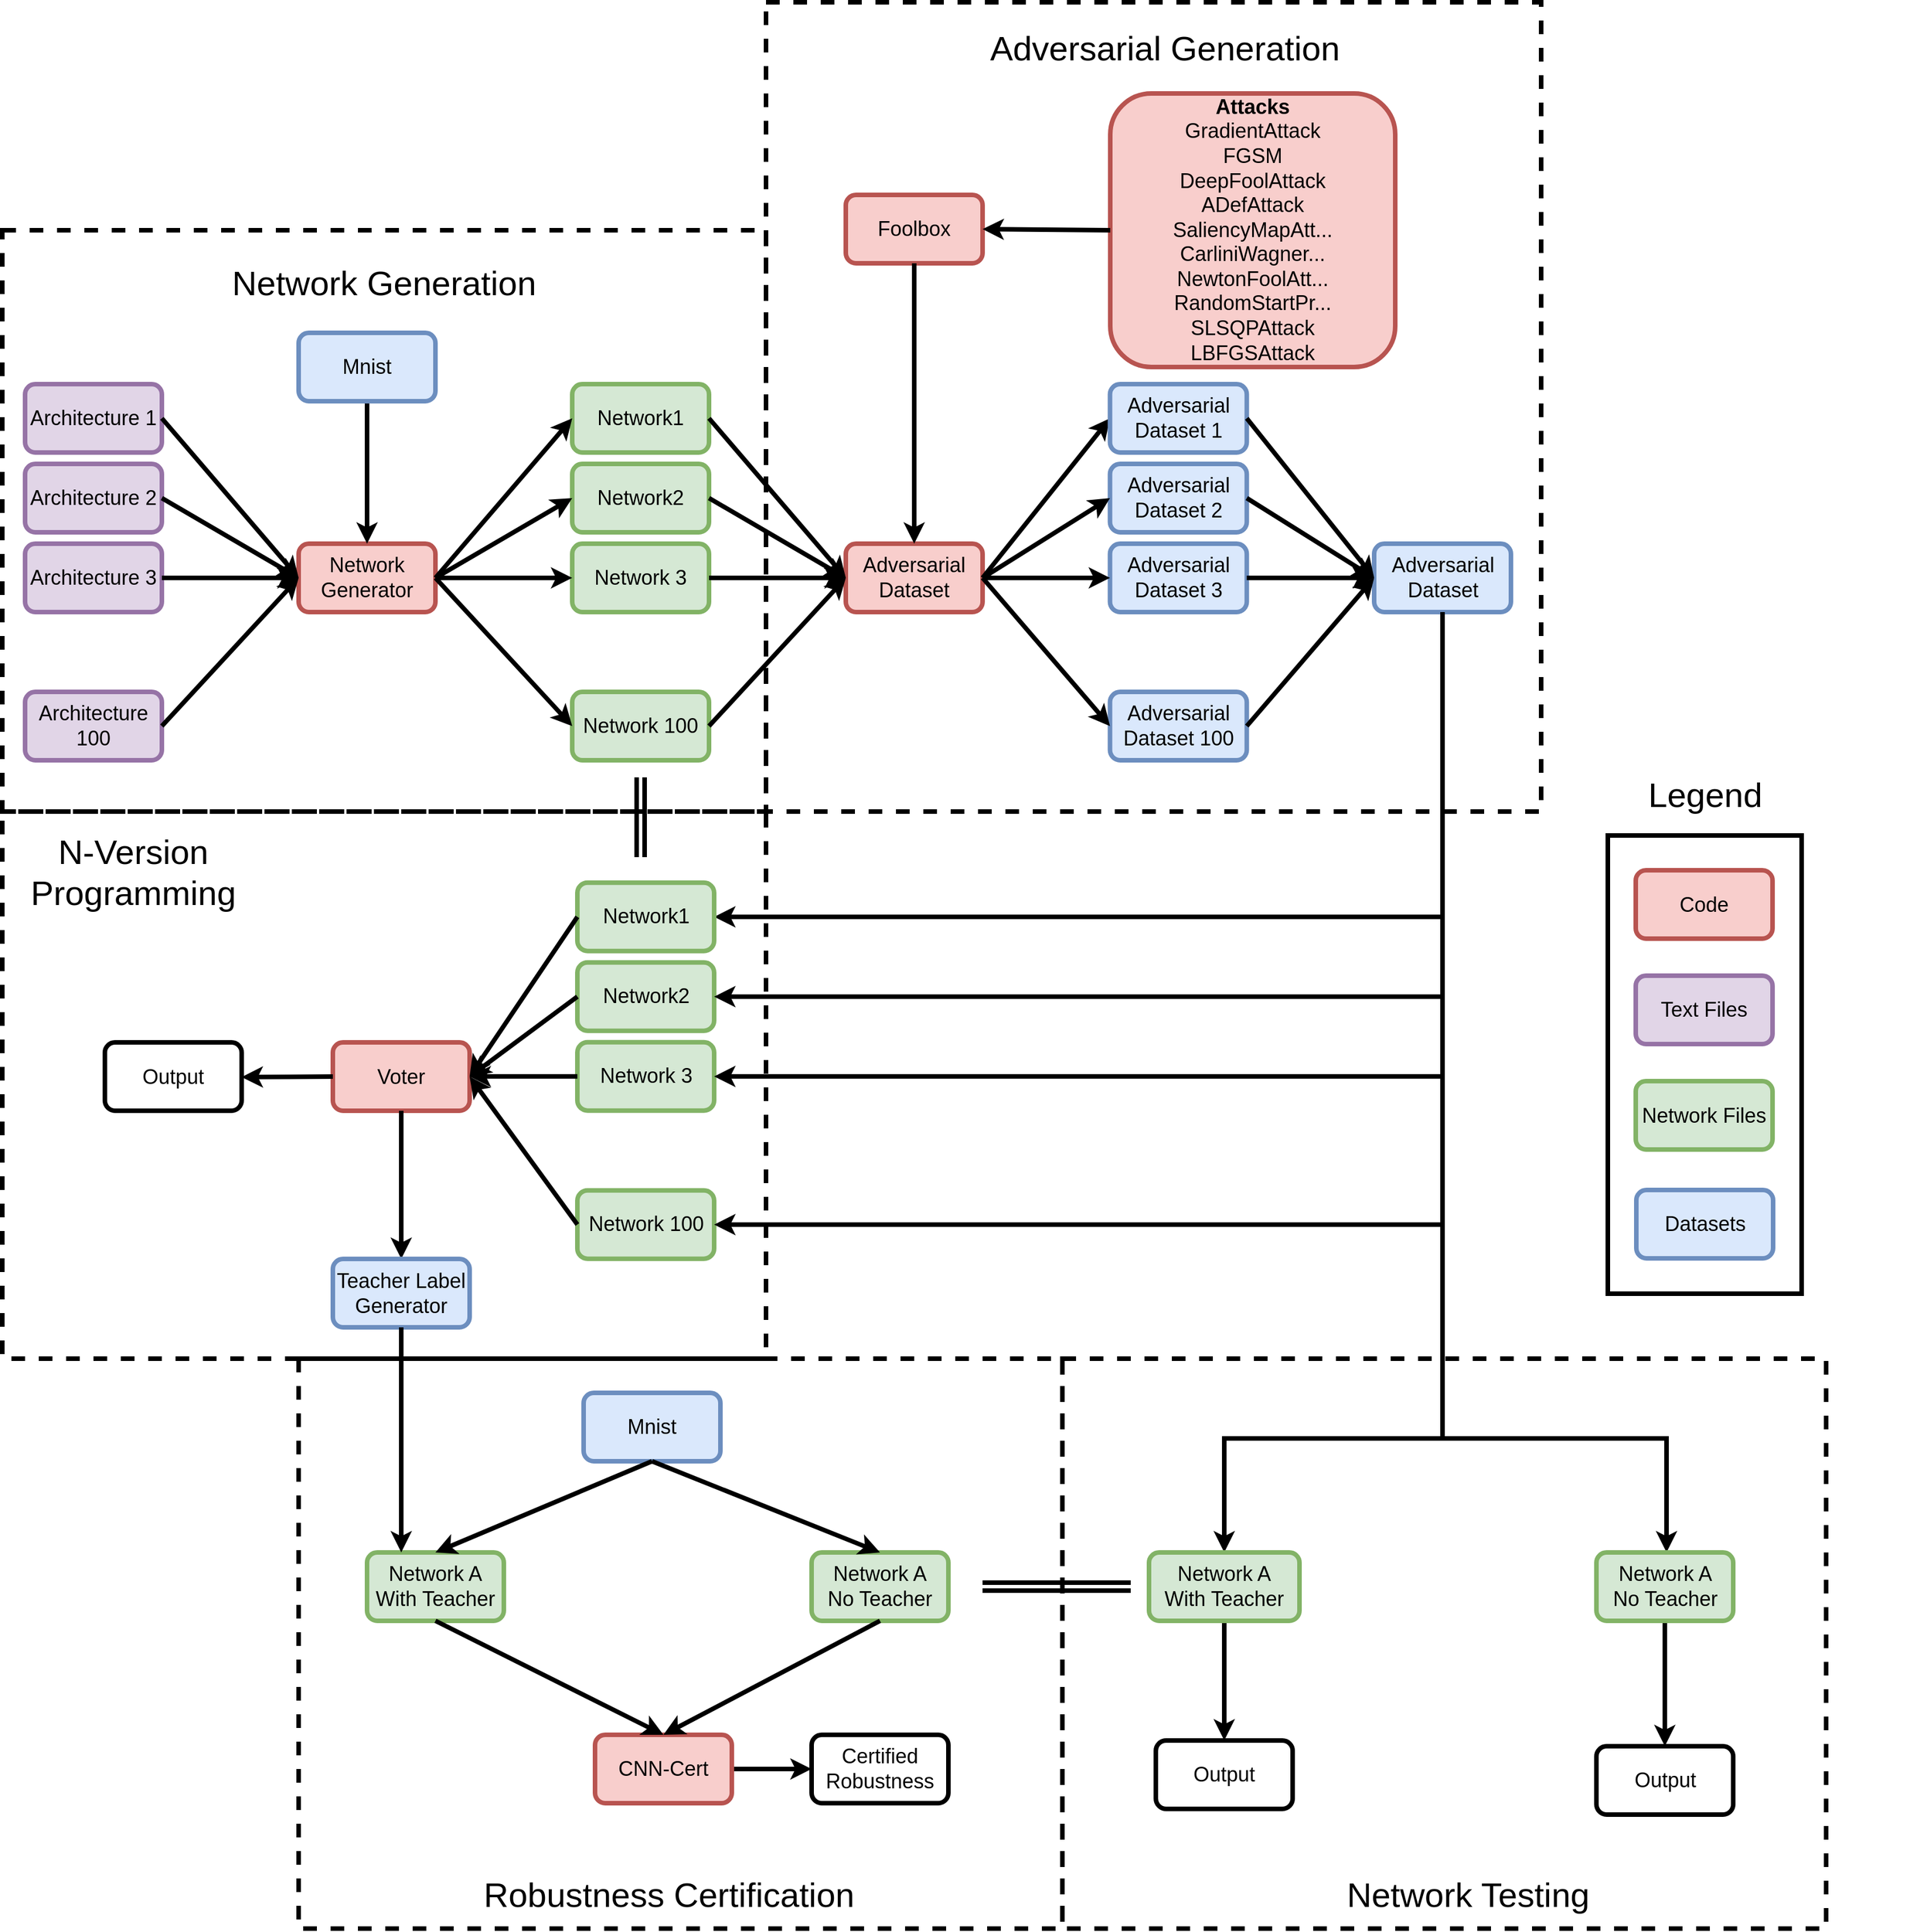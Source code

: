 <mxfile version="10.6.7" type="device"><diagram id="KVEUMnc-ISubG8YKnQaU" name="Page-1"><mxGraphModel dx="1042" dy="2242" grid="1" gridSize="10" guides="1" tooltips="1" connect="1" arrows="1" fold="1" page="1" pageScale="1" pageWidth="850" pageHeight="1100" math="0" shadow="0"><root><mxCell id="0"/><mxCell id="1" parent="0"/><mxCell id="mXvyrIM1XtTiA__4sJvJ-94" value="" style="rounded=0;whiteSpace=wrap;html=1;dashed=1;fillColor=none;strokeWidth=4;fontSize=18;" vertex="1" parent="1"><mxGeometry x="1850" y="1100" width="670" height="500" as="geometry"/></mxCell><mxCell id="mXvyrIM1XtTiA__4sJvJ-93" value="" style="rounded=0;whiteSpace=wrap;html=1;dashed=1;fillColor=none;strokeWidth=4;fontSize=18;" vertex="1" parent="1"><mxGeometry x="1180" y="1100" width="670" height="500" as="geometry"/></mxCell><mxCell id="mXvyrIM1XtTiA__4sJvJ-92" value="" style="rounded=0;whiteSpace=wrap;html=1;dashed=1;fillColor=none;strokeWidth=4;fontSize=18;" vertex="1" parent="1"><mxGeometry x="920" y="620" width="670" height="480" as="geometry"/></mxCell><mxCell id="mXvyrIM1XtTiA__4sJvJ-91" value="" style="rounded=0;whiteSpace=wrap;html=1;dashed=1;fillColor=none;strokeWidth=4;fontSize=18;" vertex="1" parent="1"><mxGeometry x="1590" y="-90" width="680" height="710" as="geometry"/></mxCell><mxCell id="mXvyrIM1XtTiA__4sJvJ-99" value="" style="rounded=0;whiteSpace=wrap;html=1;fillColor=none;strokeColor=#000000;strokeWidth=4;fontSize=18;" vertex="1" parent="1"><mxGeometry x="2328.5" y="641" width="170" height="402" as="geometry"/></mxCell><mxCell id="mXvyrIM1XtTiA__4sJvJ-90" value="" style="rounded=0;whiteSpace=wrap;html=1;dashed=1;fillColor=none;strokeWidth=4;fontSize=18;" vertex="1" parent="1"><mxGeometry x="920" y="110" width="670" height="510" as="geometry"/></mxCell><mxCell id="mXvyrIM1XtTiA__4sJvJ-11" value="Network Generator" style="rounded=1;whiteSpace=wrap;html=1;fillColor=#f8cecc;strokeColor=#b85450;strokeWidth=4;fontSize=18;" vertex="1" parent="1"><mxGeometry x="1180" y="385" width="120" height="60" as="geometry"/></mxCell><mxCell id="mXvyrIM1XtTiA__4sJvJ-12" value="Network 100" style="rounded=1;whiteSpace=wrap;html=1;fillColor=#d5e8d4;strokeColor=#82b366;strokeWidth=4;fontSize=18;" vertex="1" parent="1"><mxGeometry x="1420" y="515" width="120" height="60" as="geometry"/></mxCell><mxCell id="mXvyrIM1XtTiA__4sJvJ-13" value="Network1" style="rounded=1;whiteSpace=wrap;html=1;fillColor=#d5e8d4;strokeColor=#82b366;strokeWidth=4;fontSize=18;" vertex="1" parent="1"><mxGeometry x="1420" y="245" width="120" height="60" as="geometry"/></mxCell><mxCell id="mXvyrIM1XtTiA__4sJvJ-14" value="Network2" style="rounded=1;whiteSpace=wrap;html=1;fillColor=#d5e8d4;strokeColor=#82b366;strokeWidth=4;fontSize=18;" vertex="1" parent="1"><mxGeometry x="1420" y="315" width="120" height="60" as="geometry"/></mxCell><mxCell id="mXvyrIM1XtTiA__4sJvJ-15" value="" style="endArrow=classic;html=1;exitX=1;exitY=0.5;exitDx=0;exitDy=0;entryX=0;entryY=0.5;entryDx=0;entryDy=0;strokeWidth=4;fontSize=18;" edge="1" parent="1" source="mXvyrIM1XtTiA__4sJvJ-11" target="mXvyrIM1XtTiA__4sJvJ-13"><mxGeometry width="50" height="50" relative="1" as="geometry"><mxPoint x="1320" y="405" as="sourcePoint"/><mxPoint x="1370" y="355" as="targetPoint"/></mxGeometry></mxCell><mxCell id="mXvyrIM1XtTiA__4sJvJ-16" value="Network 3" style="rounded=1;whiteSpace=wrap;html=1;fillColor=#d5e8d4;strokeColor=#82b366;strokeWidth=4;fontSize=18;" vertex="1" parent="1"><mxGeometry x="1420" y="385" width="120" height="60" as="geometry"/></mxCell><mxCell id="mXvyrIM1XtTiA__4sJvJ-17" value="Architecture 100" style="rounded=1;whiteSpace=wrap;html=1;fillColor=#e1d5e7;strokeColor=#9673a6;strokeWidth=4;fontSize=18;" vertex="1" parent="1"><mxGeometry x="940" y="515" width="120" height="60" as="geometry"/></mxCell><mxCell id="mXvyrIM1XtTiA__4sJvJ-18" value="Architecture 1" style="rounded=1;whiteSpace=wrap;html=1;fillColor=#e1d5e7;strokeColor=#9673a6;strokeWidth=4;fontSize=18;" vertex="1" parent="1"><mxGeometry x="940" y="245" width="120" height="60" as="geometry"/></mxCell><mxCell id="mXvyrIM1XtTiA__4sJvJ-19" value="Architecture 2" style="rounded=1;whiteSpace=wrap;html=1;fillColor=#e1d5e7;strokeColor=#9673a6;strokeWidth=4;fontSize=18;" vertex="1" parent="1"><mxGeometry x="940" y="315" width="120" height="60" as="geometry"/></mxCell><mxCell id="mXvyrIM1XtTiA__4sJvJ-20" value="Architecture 3" style="rounded=1;whiteSpace=wrap;html=1;fillColor=#e1d5e7;strokeColor=#9673a6;strokeWidth=4;fontSize=18;" vertex="1" parent="1"><mxGeometry x="940" y="385" width="120" height="60" as="geometry"/></mxCell><mxCell id="mXvyrIM1XtTiA__4sJvJ-21" value="" style="endArrow=classic;html=1;exitX=1;exitY=0.5;exitDx=0;exitDy=0;entryX=0;entryY=0.5;entryDx=0;entryDy=0;strokeWidth=4;fontSize=18;" edge="1" parent="1" source="mXvyrIM1XtTiA__4sJvJ-11" target="mXvyrIM1XtTiA__4sJvJ-14"><mxGeometry width="50" height="50" relative="1" as="geometry"><mxPoint x="1310" y="425" as="sourcePoint"/><mxPoint x="1430" y="285" as="targetPoint"/></mxGeometry></mxCell><mxCell id="mXvyrIM1XtTiA__4sJvJ-22" value="" style="endArrow=classic;html=1;exitX=1;exitY=0.5;exitDx=0;exitDy=0;entryX=0;entryY=0.5;entryDx=0;entryDy=0;strokeWidth=4;fontSize=18;" edge="1" parent="1" source="mXvyrIM1XtTiA__4sJvJ-11" target="mXvyrIM1XtTiA__4sJvJ-16"><mxGeometry width="50" height="50" relative="1" as="geometry"><mxPoint x="1310" y="425" as="sourcePoint"/><mxPoint x="1430" y="355" as="targetPoint"/></mxGeometry></mxCell><mxCell id="mXvyrIM1XtTiA__4sJvJ-23" value="" style="endArrow=classic;html=1;exitX=1;exitY=0.5;exitDx=0;exitDy=0;entryX=0;entryY=0.5;entryDx=0;entryDy=0;strokeWidth=4;fontSize=18;" edge="1" parent="1" source="mXvyrIM1XtTiA__4sJvJ-11" target="mXvyrIM1XtTiA__4sJvJ-12"><mxGeometry width="50" height="50" relative="1" as="geometry"><mxPoint x="1310" y="425" as="sourcePoint"/><mxPoint x="1430" y="425" as="targetPoint"/></mxGeometry></mxCell><mxCell id="mXvyrIM1XtTiA__4sJvJ-24" value="" style="endArrow=classic;html=1;exitX=1;exitY=0.5;exitDx=0;exitDy=0;entryX=0;entryY=0.5;entryDx=0;entryDy=0;strokeWidth=4;fontSize=18;" edge="1" parent="1" source="mXvyrIM1XtTiA__4sJvJ-17" target="mXvyrIM1XtTiA__4sJvJ-11"><mxGeometry width="50" height="50" relative="1" as="geometry"><mxPoint x="1310" y="425" as="sourcePoint"/><mxPoint x="1430" y="555" as="targetPoint"/></mxGeometry></mxCell><mxCell id="mXvyrIM1XtTiA__4sJvJ-25" value="" style="endArrow=classic;html=1;exitX=1;exitY=0.5;exitDx=0;exitDy=0;entryX=0;entryY=0.5;entryDx=0;entryDy=0;strokeWidth=4;fontSize=18;" edge="1" parent="1" source="mXvyrIM1XtTiA__4sJvJ-20" target="mXvyrIM1XtTiA__4sJvJ-11"><mxGeometry width="50" height="50" relative="1" as="geometry"><mxPoint x="1070" y="555" as="sourcePoint"/><mxPoint x="1190" y="425" as="targetPoint"/></mxGeometry></mxCell><mxCell id="mXvyrIM1XtTiA__4sJvJ-26" value="" style="endArrow=classic;html=1;exitX=1;exitY=0.5;exitDx=0;exitDy=0;entryX=0;entryY=0.5;entryDx=0;entryDy=0;strokeWidth=4;fontSize=18;" edge="1" parent="1" source="mXvyrIM1XtTiA__4sJvJ-19" target="mXvyrIM1XtTiA__4sJvJ-11"><mxGeometry width="50" height="50" relative="1" as="geometry"><mxPoint x="1070" y="425" as="sourcePoint"/><mxPoint x="1190" y="425" as="targetPoint"/></mxGeometry></mxCell><mxCell id="mXvyrIM1XtTiA__4sJvJ-27" value="" style="endArrow=classic;html=1;exitX=1;exitY=0.5;exitDx=0;exitDy=0;entryX=0;entryY=0.5;entryDx=0;entryDy=0;strokeWidth=4;fontSize=18;" edge="1" parent="1" source="mXvyrIM1XtTiA__4sJvJ-18" target="mXvyrIM1XtTiA__4sJvJ-11"><mxGeometry width="50" height="50" relative="1" as="geometry"><mxPoint x="1070" y="355" as="sourcePoint"/><mxPoint x="1180" y="320" as="targetPoint"/></mxGeometry></mxCell><mxCell id="mXvyrIM1XtTiA__4sJvJ-28" value="Adversarial Dataset" style="rounded=1;whiteSpace=wrap;html=1;fillColor=#f8cecc;strokeColor=#b85450;strokeWidth=4;fontSize=18;" vertex="1" parent="1"><mxGeometry x="1660" y="385" width="120" height="60" as="geometry"/></mxCell><mxCell id="mXvyrIM1XtTiA__4sJvJ-29" value="" style="endArrow=classic;html=1;exitX=1;exitY=0.5;exitDx=0;exitDy=0;entryX=0;entryY=0.5;entryDx=0;entryDy=0;strokeWidth=4;fontSize=18;" edge="1" parent="1" source="mXvyrIM1XtTiA__4sJvJ-13" target="mXvyrIM1XtTiA__4sJvJ-28"><mxGeometry width="50" height="50" relative="1" as="geometry"><mxPoint x="1310.176" y="424.941" as="sourcePoint"/><mxPoint x="1430.176" y="284.941" as="targetPoint"/></mxGeometry></mxCell><mxCell id="mXvyrIM1XtTiA__4sJvJ-30" value="" style="endArrow=classic;html=1;exitX=1;exitY=0.5;exitDx=0;exitDy=0;entryX=0;entryY=0.5;entryDx=0;entryDy=0;strokeWidth=4;fontSize=18;" edge="1" parent="1" source="mXvyrIM1XtTiA__4sJvJ-14" target="mXvyrIM1XtTiA__4sJvJ-28"><mxGeometry width="50" height="50" relative="1" as="geometry"><mxPoint x="1550.176" y="284.941" as="sourcePoint"/><mxPoint x="1750.176" y="424.941" as="targetPoint"/></mxGeometry></mxCell><mxCell id="mXvyrIM1XtTiA__4sJvJ-31" value="" style="endArrow=classic;html=1;exitX=1;exitY=0.5;exitDx=0;exitDy=0;entryX=0;entryY=0.5;entryDx=0;entryDy=0;strokeWidth=4;fontSize=18;" edge="1" parent="1" source="mXvyrIM1XtTiA__4sJvJ-16" target="mXvyrIM1XtTiA__4sJvJ-28"><mxGeometry width="50" height="50" relative="1" as="geometry"><mxPoint x="1550.176" y="355.529" as="sourcePoint"/><mxPoint x="1690" y="480" as="targetPoint"/></mxGeometry></mxCell><mxCell id="mXvyrIM1XtTiA__4sJvJ-32" value="" style="endArrow=classic;html=1;exitX=1;exitY=0.5;exitDx=0;exitDy=0;entryX=0;entryY=0.5;entryDx=0;entryDy=0;strokeWidth=4;fontSize=18;" edge="1" parent="1" source="mXvyrIM1XtTiA__4sJvJ-12" target="mXvyrIM1XtTiA__4sJvJ-28"><mxGeometry width="50" height="50" relative="1" as="geometry"><mxPoint x="1550.176" y="424.941" as="sourcePoint"/><mxPoint x="1750.176" y="424.941" as="targetPoint"/></mxGeometry></mxCell><mxCell id="mXvyrIM1XtTiA__4sJvJ-33" value="Foolbox" style="rounded=1;whiteSpace=wrap;html=1;fillColor=#f8cecc;strokeColor=#b85450;strokeWidth=4;fontSize=18;" vertex="1" parent="1"><mxGeometry x="1660" y="79" width="120" height="60" as="geometry"/></mxCell><mxCell id="mXvyrIM1XtTiA__4sJvJ-34" value="&lt;div style=&quot;font-size: 18px;&quot;&gt;&lt;b style=&quot;font-size: 18px;&quot;&gt;Attacks&lt;/b&gt;&lt;br style=&quot;font-size: 18px;&quot;&gt;&lt;/div&gt;&lt;div style=&quot;font-size: 18px;&quot;&gt;GradientAttack&lt;/div&gt;FGSM&lt;br style=&quot;font-size: 18px;&quot;&gt;DeepFoolAttack&lt;br style=&quot;font-size: 18px;&quot;&gt;ADefAttack&lt;br style=&quot;font-size: 18px;&quot;&gt;SaliencyMapAtt...&lt;br style=&quot;font-size: 18px;&quot;&gt;CarliniWagner...&lt;br style=&quot;font-size: 18px;&quot;&gt;NewtonFoolAtt...&lt;br style=&quot;font-size: 18px;&quot;&gt;RandomStartPr...&lt;br style=&quot;font-size: 18px;&quot;&gt;SLSQPAttack&lt;br style=&quot;font-size: 18px;&quot;&gt;LBFGSAttack" style="rounded=1;whiteSpace=wrap;html=1;fillColor=#f8cecc;strokeColor=#b85450;strokeWidth=4;fontSize=18;" vertex="1" parent="1"><mxGeometry x="1892" y="-10" width="250" height="240" as="geometry"/></mxCell><mxCell id="mXvyrIM1XtTiA__4sJvJ-35" value="" style="endArrow=classic;html=1;entryX=1;entryY=0.5;entryDx=0;entryDy=0;exitX=0;exitY=0.5;exitDx=0;exitDy=0;strokeWidth=4;fontSize=18;" edge="1" parent="1" source="mXvyrIM1XtTiA__4sJvJ-34" target="mXvyrIM1XtTiA__4sJvJ-33"><mxGeometry width="50" height="50" relative="1" as="geometry"><mxPoint x="1870" y="150" as="sourcePoint"/><mxPoint x="1670.235" y="424.941" as="targetPoint"/></mxGeometry></mxCell><mxCell id="mXvyrIM1XtTiA__4sJvJ-36" value="" style="endArrow=classic;html=1;entryX=0.5;entryY=0;entryDx=0;entryDy=0;exitX=0.5;exitY=1;exitDx=0;exitDy=0;strokeWidth=4;fontSize=18;" edge="1" parent="1" source="mXvyrIM1XtTiA__4sJvJ-33" target="mXvyrIM1XtTiA__4sJvJ-28"><mxGeometry width="50" height="50" relative="1" as="geometry"><mxPoint x="1890.235" y="149.647" as="sourcePoint"/><mxPoint x="1790.235" y="149.647" as="targetPoint"/></mxGeometry></mxCell><mxCell id="mXvyrIM1XtTiA__4sJvJ-37" value="" style="endArrow=classic;html=1;exitX=1;exitY=0.5;exitDx=0;exitDy=0;entryX=0;entryY=0.5;entryDx=0;entryDy=0;strokeWidth=4;fontSize=18;" edge="1" parent="1" source="mXvyrIM1XtTiA__4sJvJ-28" target="mXvyrIM1XtTiA__4sJvJ-39"><mxGeometry width="50" height="50" relative="1" as="geometry"><mxPoint x="1550.235" y="284.941" as="sourcePoint"/><mxPoint x="1870" y="280" as="targetPoint"/></mxGeometry></mxCell><mxCell id="mXvyrIM1XtTiA__4sJvJ-38" value="Adversarial Dataset 100" style="rounded=1;whiteSpace=wrap;html=1;fillColor=#dae8fc;strokeColor=#6c8ebf;strokeWidth=4;fontSize=18;" vertex="1" parent="1"><mxGeometry x="1891.765" y="515" width="120" height="60" as="geometry"/></mxCell><mxCell id="mXvyrIM1XtTiA__4sJvJ-39" value="Adversarial Dataset 1" style="rounded=1;whiteSpace=wrap;html=1;fillColor=#dae8fc;strokeColor=#6c8ebf;strokeWidth=4;fontSize=18;" vertex="1" parent="1"><mxGeometry x="1891.765" y="245" width="120" height="60" as="geometry"/></mxCell><mxCell id="mXvyrIM1XtTiA__4sJvJ-40" value="Adversarial Dataset 2" style="rounded=1;whiteSpace=wrap;html=1;fillColor=#dae8fc;strokeColor=#6c8ebf;strokeWidth=4;fontSize=18;" vertex="1" parent="1"><mxGeometry x="1891.765" y="315" width="120" height="60" as="geometry"/></mxCell><mxCell id="mXvyrIM1XtTiA__4sJvJ-41" value="Adversarial Dataset 3" style="rounded=1;whiteSpace=wrap;html=1;fillColor=#dae8fc;strokeColor=#6c8ebf;strokeWidth=4;fontSize=18;" vertex="1" parent="1"><mxGeometry x="1891.765" y="385" width="120" height="60" as="geometry"/></mxCell><mxCell id="mXvyrIM1XtTiA__4sJvJ-42" value="" style="endArrow=classic;html=1;exitX=1;exitY=0.5;exitDx=0;exitDy=0;entryX=0;entryY=0.5;entryDx=0;entryDy=0;strokeWidth=4;fontSize=18;" edge="1" parent="1" source="mXvyrIM1XtTiA__4sJvJ-28" target="mXvyrIM1XtTiA__4sJvJ-40"><mxGeometry width="50" height="50" relative="1" as="geometry"><mxPoint x="1790.235" y="424.941" as="sourcePoint"/><mxPoint x="1902" y="284.941" as="targetPoint"/></mxGeometry></mxCell><mxCell id="mXvyrIM1XtTiA__4sJvJ-43" value="" style="endArrow=classic;html=1;exitX=1;exitY=0.5;exitDx=0;exitDy=0;entryX=0;entryY=0.5;entryDx=0;entryDy=0;strokeWidth=4;fontSize=18;" edge="1" parent="1" source="mXvyrIM1XtTiA__4sJvJ-28" target="mXvyrIM1XtTiA__4sJvJ-41"><mxGeometry width="50" height="50" relative="1" as="geometry"><mxPoint x="1790.235" y="424.941" as="sourcePoint"/><mxPoint x="1902" y="355.529" as="targetPoint"/></mxGeometry></mxCell><mxCell id="mXvyrIM1XtTiA__4sJvJ-44" value="" style="endArrow=classic;html=1;exitX=1;exitY=0.5;exitDx=0;exitDy=0;entryX=0;entryY=0.5;entryDx=0;entryDy=0;strokeWidth=4;fontSize=18;" edge="1" parent="1" source="mXvyrIM1XtTiA__4sJvJ-28" target="mXvyrIM1XtTiA__4sJvJ-38"><mxGeometry width="50" height="50" relative="1" as="geometry"><mxPoint x="1800.235" y="434.941" as="sourcePoint"/><mxPoint x="1912" y="365.529" as="targetPoint"/></mxGeometry></mxCell><mxCell id="mXvyrIM1XtTiA__4sJvJ-45" style="edgeStyle=orthogonalEdgeStyle;rounded=0;orthogonalLoop=1;jettySize=auto;html=1;exitX=0.5;exitY=1;exitDx=0;exitDy=0;entryX=1;entryY=0.5;entryDx=0;entryDy=0;strokeWidth=4;fontSize=18;" edge="1" parent="1" source="mXvyrIM1XtTiA__4sJvJ-48" target="mXvyrIM1XtTiA__4sJvJ-55"><mxGeometry relative="1" as="geometry"/></mxCell><mxCell id="mXvyrIM1XtTiA__4sJvJ-47" style="edgeStyle=orthogonalEdgeStyle;rounded=0;orthogonalLoop=1;jettySize=auto;html=1;exitX=0.5;exitY=1;exitDx=0;exitDy=0;strokeWidth=4;fontSize=18;" edge="1" parent="1" source="mXvyrIM1XtTiA__4sJvJ-48" target="mXvyrIM1XtTiA__4sJvJ-88"><mxGeometry relative="1" as="geometry"><Array as="points"><mxPoint x="2184" y="1170"/><mxPoint x="2380" y="1170"/></Array></mxGeometry></mxCell><mxCell id="mXvyrIM1XtTiA__4sJvJ-106" style="edgeStyle=orthogonalEdgeStyle;rounded=0;orthogonalLoop=1;jettySize=auto;html=1;exitX=0.5;exitY=1;exitDx=0;exitDy=0;entryX=0.5;entryY=0;entryDx=0;entryDy=0;strokeWidth=4;fontSize=18;" edge="1" parent="1" source="mXvyrIM1XtTiA__4sJvJ-48" target="mXvyrIM1XtTiA__4sJvJ-86"><mxGeometry relative="1" as="geometry"><Array as="points"><mxPoint x="2184" y="1170"/><mxPoint x="1992" y="1170"/></Array></mxGeometry></mxCell><mxCell id="mXvyrIM1XtTiA__4sJvJ-48" value="Adversarial Dataset" style="rounded=1;whiteSpace=wrap;html=1;fillColor=#dae8fc;strokeColor=#6c8ebf;strokeWidth=4;fontSize=18;" vertex="1" parent="1"><mxGeometry x="2123.5" y="385" width="120" height="60" as="geometry"/></mxCell><mxCell id="mXvyrIM1XtTiA__4sJvJ-49" value="" style="endArrow=classic;html=1;exitX=1;exitY=0.5;exitDx=0;exitDy=0;entryX=0;entryY=0.5;entryDx=0;entryDy=0;strokeWidth=4;fontSize=18;" edge="1" parent="1" source="mXvyrIM1XtTiA__4sJvJ-39" target="mXvyrIM1XtTiA__4sJvJ-48"><mxGeometry width="50" height="50" relative="1" as="geometry"><mxPoint x="1789.706" y="424.941" as="sourcePoint"/><mxPoint x="1901.471" y="284.941" as="targetPoint"/></mxGeometry></mxCell><mxCell id="mXvyrIM1XtTiA__4sJvJ-50" value="" style="endArrow=classic;html=1;exitX=1;exitY=0.5;exitDx=0;exitDy=0;entryX=0;entryY=0.5;entryDx=0;entryDy=0;strokeWidth=4;fontSize=18;" edge="1" parent="1" source="mXvyrIM1XtTiA__4sJvJ-40" target="mXvyrIM1XtTiA__4sJvJ-48"><mxGeometry width="50" height="50" relative="1" as="geometry"><mxPoint x="2021.471" y="284.941" as="sourcePoint"/><mxPoint x="2080" y="440" as="targetPoint"/></mxGeometry></mxCell><mxCell id="mXvyrIM1XtTiA__4sJvJ-51" value="" style="endArrow=classic;html=1;exitX=1;exitY=0.5;exitDx=0;exitDy=0;entryX=0;entryY=0.5;entryDx=0;entryDy=0;strokeWidth=4;fontSize=18;" edge="1" parent="1" source="mXvyrIM1XtTiA__4sJvJ-41" target="mXvyrIM1XtTiA__4sJvJ-48"><mxGeometry width="50" height="50" relative="1" as="geometry"><mxPoint x="2021.471" y="355.529" as="sourcePoint"/><mxPoint x="2120" y="460" as="targetPoint"/></mxGeometry></mxCell><mxCell id="mXvyrIM1XtTiA__4sJvJ-52" value="" style="endArrow=classic;html=1;exitX=1;exitY=0.5;exitDx=0;exitDy=0;entryX=0;entryY=0.5;entryDx=0;entryDy=0;strokeWidth=4;fontSize=18;" edge="1" parent="1" source="mXvyrIM1XtTiA__4sJvJ-38" target="mXvyrIM1XtTiA__4sJvJ-48"><mxGeometry width="50" height="50" relative="1" as="geometry"><mxPoint x="2031.471" y="365.529" as="sourcePoint"/><mxPoint x="2175" y="434.941" as="targetPoint"/></mxGeometry></mxCell><mxCell id="mXvyrIM1XtTiA__4sJvJ-53" value="" style="shape=link;html=1;strokeWidth=4;fontSize=18;" edge="1" parent="1"><mxGeometry width="50" height="50" relative="1" as="geometry"><mxPoint x="1480" y="660" as="sourcePoint"/><mxPoint x="1480" y="590" as="targetPoint"/></mxGeometry></mxCell><mxCell id="mXvyrIM1XtTiA__4sJvJ-54" value="Network 100" style="rounded=1;whiteSpace=wrap;html=1;fillColor=#d5e8d4;strokeColor=#82b366;strokeWidth=4;fontSize=18;" vertex="1" parent="1"><mxGeometry x="1424.5" y="952.353" width="120" height="60" as="geometry"/></mxCell><mxCell id="mXvyrIM1XtTiA__4sJvJ-55" value="Network1" style="rounded=1;whiteSpace=wrap;html=1;fillColor=#d5e8d4;strokeColor=#82b366;strokeWidth=4;fontSize=18;" vertex="1" parent="1"><mxGeometry x="1424.5" y="682.353" width="120" height="60" as="geometry"/></mxCell><mxCell id="mXvyrIM1XtTiA__4sJvJ-56" value="Network2" style="rounded=1;whiteSpace=wrap;html=1;fillColor=#d5e8d4;strokeColor=#82b366;strokeWidth=4;fontSize=18;" vertex="1" parent="1"><mxGeometry x="1424.5" y="752.353" width="120" height="60" as="geometry"/></mxCell><mxCell id="mXvyrIM1XtTiA__4sJvJ-57" value="Network 3" style="rounded=1;whiteSpace=wrap;html=1;fillColor=#d5e8d4;strokeColor=#82b366;strokeWidth=4;fontSize=18;" vertex="1" parent="1"><mxGeometry x="1424.5" y="822.353" width="120" height="60" as="geometry"/></mxCell><mxCell id="mXvyrIM1XtTiA__4sJvJ-58" style="edgeStyle=orthogonalEdgeStyle;rounded=0;orthogonalLoop=1;jettySize=auto;html=1;exitX=0.5;exitY=1;exitDx=0;exitDy=0;entryX=1;entryY=0.5;entryDx=0;entryDy=0;strokeWidth=4;fontSize=18;" edge="1" parent="1" source="mXvyrIM1XtTiA__4sJvJ-48" target="mXvyrIM1XtTiA__4sJvJ-56"><mxGeometry relative="1" as="geometry"><mxPoint x="2193.235" y="455.529" as="sourcePoint"/><mxPoint x="1554.412" y="722.588" as="targetPoint"/></mxGeometry></mxCell><mxCell id="mXvyrIM1XtTiA__4sJvJ-59" style="edgeStyle=orthogonalEdgeStyle;rounded=0;orthogonalLoop=1;jettySize=auto;html=1;exitX=0.5;exitY=1;exitDx=0;exitDy=0;entryX=1;entryY=0.5;entryDx=0;entryDy=0;strokeWidth=4;fontSize=18;" edge="1" parent="1" source="mXvyrIM1XtTiA__4sJvJ-48" target="mXvyrIM1XtTiA__4sJvJ-57"><mxGeometry relative="1" as="geometry"><mxPoint x="2193.235" y="455.529" as="sourcePoint"/><mxPoint x="1554.412" y="792" as="targetPoint"/></mxGeometry></mxCell><mxCell id="mXvyrIM1XtTiA__4sJvJ-60" style="edgeStyle=orthogonalEdgeStyle;rounded=0;orthogonalLoop=1;jettySize=auto;html=1;exitX=0.5;exitY=1;exitDx=0;exitDy=0;entryX=1;entryY=0.5;entryDx=0;entryDy=0;strokeWidth=4;fontSize=18;" edge="1" parent="1" source="mXvyrIM1XtTiA__4sJvJ-48" target="mXvyrIM1XtTiA__4sJvJ-54"><mxGeometry relative="1" as="geometry"><mxPoint x="2193.235" y="455.529" as="sourcePoint"/><mxPoint x="1554.412" y="862.588" as="targetPoint"/></mxGeometry></mxCell><mxCell id="mXvyrIM1XtTiA__4sJvJ-61" value="Voter" style="rounded=1;whiteSpace=wrap;html=1;fillColor=#f8cecc;strokeColor=#b85450;strokeWidth=4;fontSize=18;" vertex="1" parent="1"><mxGeometry x="1210" y="822.5" width="120" height="60" as="geometry"/></mxCell><mxCell id="mXvyrIM1XtTiA__4sJvJ-62" value="" style="endArrow=classic;html=1;exitX=0;exitY=0.5;exitDx=0;exitDy=0;entryX=1;entryY=0.5;entryDx=0;entryDy=0;strokeWidth=4;fontSize=18;" edge="1" parent="1" source="mXvyrIM1XtTiA__4sJvJ-56" target="mXvyrIM1XtTiA__4sJvJ-61"><mxGeometry width="50" height="50" relative="1" as="geometry"><mxPoint x="1309.706" y="424.941" as="sourcePoint"/><mxPoint x="1429.706" y="555.529" as="targetPoint"/></mxGeometry></mxCell><mxCell id="mXvyrIM1XtTiA__4sJvJ-63" value="" style="endArrow=classic;html=1;exitX=0;exitY=0.5;exitDx=0;exitDy=0;entryX=1;entryY=0.5;entryDx=0;entryDy=0;strokeWidth=4;fontSize=18;" edge="1" parent="1" source="mXvyrIM1XtTiA__4sJvJ-55" target="mXvyrIM1XtTiA__4sJvJ-61"><mxGeometry width="50" height="50" relative="1" as="geometry"><mxPoint x="1309.706" y="424.941" as="sourcePoint"/><mxPoint x="1429.706" y="555.529" as="targetPoint"/></mxGeometry></mxCell><mxCell id="mXvyrIM1XtTiA__4sJvJ-64" value="" style="endArrow=classic;html=1;exitX=0;exitY=0.5;exitDx=0;exitDy=0;strokeWidth=4;fontSize=18;" edge="1" parent="1" source="mXvyrIM1XtTiA__4sJvJ-57" target="mXvyrIM1XtTiA__4sJvJ-61"><mxGeometry width="50" height="50" relative="1" as="geometry"><mxPoint x="1434.412" y="792" as="sourcePoint"/><mxPoint x="1340.294" y="862.588" as="targetPoint"/></mxGeometry></mxCell><mxCell id="mXvyrIM1XtTiA__4sJvJ-65" value="" style="endArrow=classic;html=1;exitX=0;exitY=0.5;exitDx=0;exitDy=0;entryX=1;entryY=0.5;entryDx=0;entryDy=0;strokeWidth=4;fontSize=18;" edge="1" parent="1" source="mXvyrIM1XtTiA__4sJvJ-54" target="mXvyrIM1XtTiA__4sJvJ-61"><mxGeometry width="50" height="50" relative="1" as="geometry"><mxPoint x="1434.412" y="862.588" as="sourcePoint"/><mxPoint x="1340" y="862.534" as="targetPoint"/></mxGeometry></mxCell><mxCell id="mXvyrIM1XtTiA__4sJvJ-66" value="" style="endArrow=classic;html=1;exitX=0.5;exitY=1;exitDx=0;exitDy=0;entryX=0.5;entryY=0;entryDx=0;entryDy=0;strokeWidth=4;fontSize=18;" edge="1" parent="1" source="mXvyrIM1XtTiA__4sJvJ-61" target="mXvyrIM1XtTiA__4sJvJ-68"><mxGeometry width="50" height="50" relative="1" as="geometry"><mxPoint x="1299.912" y="947" as="sourcePoint"/><mxPoint x="1270" y="1000" as="targetPoint"/></mxGeometry></mxCell><mxCell id="mXvyrIM1XtTiA__4sJvJ-67" value="" style="endArrow=classic;html=1;exitX=0;exitY=0.5;exitDx=0;exitDy=0;strokeWidth=4;fontSize=18;" edge="1" parent="1" source="mXvyrIM1XtTiA__4sJvJ-61"><mxGeometry width="50" height="50" relative="1" as="geometry"><mxPoint x="1280.294" y="892" as="sourcePoint"/><mxPoint x="1130" y="853" as="targetPoint"/></mxGeometry></mxCell><mxCell id="mXvyrIM1XtTiA__4sJvJ-68" value="Teacher Label Generator" style="rounded=1;whiteSpace=wrap;html=1;fillColor=#dae8fc;strokeColor=#6c8ebf;strokeWidth=4;fontSize=18;" vertex="1" parent="1"><mxGeometry x="1210" y="1012.5" width="120" height="60" as="geometry"/></mxCell><mxCell id="mXvyrIM1XtTiA__4sJvJ-69" value="Output" style="rounded=1;whiteSpace=wrap;html=1;strokeWidth=4;fontSize=18;" vertex="1" parent="1"><mxGeometry x="1010" y="822.5" width="120" height="60" as="geometry"/></mxCell><mxCell id="mXvyrIM1XtTiA__4sJvJ-70" style="edgeStyle=orthogonalEdgeStyle;rounded=0;orthogonalLoop=1;jettySize=auto;html=1;exitX=0.5;exitY=1;exitDx=0;exitDy=0;entryX=0.5;entryY=0;entryDx=0;entryDy=0;strokeWidth=4;fontSize=18;" edge="1" parent="1" source="mXvyrIM1XtTiA__4sJvJ-71" target="mXvyrIM1XtTiA__4sJvJ-11"><mxGeometry relative="1" as="geometry"/></mxCell><mxCell id="mXvyrIM1XtTiA__4sJvJ-71" value="Mnist" style="rounded=1;whiteSpace=wrap;html=1;fillColor=#dae8fc;strokeColor=#6c8ebf;strokeWidth=4;fontSize=18;" vertex="1" parent="1"><mxGeometry x="1180" y="200" width="120" height="60" as="geometry"/></mxCell><mxCell id="mXvyrIM1XtTiA__4sJvJ-72" value="Mnist" style="rounded=1;whiteSpace=wrap;html=1;fillColor=#dae8fc;strokeColor=#6c8ebf;strokeWidth=4;fontSize=18;" vertex="1" parent="1"><mxGeometry x="1430" y="1130" width="120" height="60" as="geometry"/></mxCell><mxCell id="mXvyrIM1XtTiA__4sJvJ-73" value="&lt;div style=&quot;font-size: 18px;&quot;&gt;Network A&lt;br style=&quot;font-size: 18px;&quot;&gt;&lt;/div&gt;With Teacher" style="rounded=1;whiteSpace=wrap;html=1;fillColor=#d5e8d4;strokeColor=#82b366;strokeWidth=4;fontSize=18;" vertex="1" parent="1"><mxGeometry x="1240" y="1270" width="120" height="60" as="geometry"/></mxCell><mxCell id="mXvyrIM1XtTiA__4sJvJ-74" value="Network A&lt;br style=&quot;font-size: 18px;&quot;&gt;No Teacher" style="rounded=1;whiteSpace=wrap;html=1;fillColor=#d5e8d4;strokeColor=#82b366;strokeWidth=4;fontSize=18;" vertex="1" parent="1"><mxGeometry x="1630" y="1270" width="120" height="60" as="geometry"/></mxCell><mxCell id="mXvyrIM1XtTiA__4sJvJ-75" value="" style="endArrow=classic;html=1;entryX=0.5;entryY=0;entryDx=0;entryDy=0;exitX=0.5;exitY=1;exitDx=0;exitDy=0;strokeWidth=4;fontSize=18;" edge="1" parent="1" source="mXvyrIM1XtTiA__4sJvJ-72" target="mXvyrIM1XtTiA__4sJvJ-73"><mxGeometry width="50" height="50" relative="1" as="geometry"><mxPoint x="1520" y="1240" as="sourcePoint"/><mxPoint x="1489.294" y="1320.588" as="targetPoint"/></mxGeometry></mxCell><mxCell id="mXvyrIM1XtTiA__4sJvJ-76" value="" style="endArrow=classic;html=1;exitX=0.5;exitY=1;exitDx=0;exitDy=0;entryX=0.25;entryY=0;entryDx=0;entryDy=0;strokeWidth=4;fontSize=18;" edge="1" parent="1" source="mXvyrIM1XtTiA__4sJvJ-68" target="mXvyrIM1XtTiA__4sJvJ-73"><mxGeometry width="50" height="50" relative="1" as="geometry"><mxPoint x="1290.294" y="902" as="sourcePoint"/><mxPoint x="1290.294" y="1032.588" as="targetPoint"/></mxGeometry></mxCell><mxCell id="mXvyrIM1XtTiA__4sJvJ-77" value="" style="endArrow=classic;html=1;exitX=0.5;exitY=1;exitDx=0;exitDy=0;entryX=0.5;entryY=0;entryDx=0;entryDy=0;strokeWidth=4;fontSize=18;" edge="1" parent="1" source="mXvyrIM1XtTiA__4sJvJ-72" target="mXvyrIM1XtTiA__4sJvJ-74"><mxGeometry width="50" height="50" relative="1" as="geometry"><mxPoint x="1280.294" y="1082.588" as="sourcePoint"/><mxPoint x="1280.294" y="1280.235" as="targetPoint"/></mxGeometry></mxCell><mxCell id="mXvyrIM1XtTiA__4sJvJ-78" style="edgeStyle=orthogonalEdgeStyle;rounded=0;orthogonalLoop=1;jettySize=auto;html=1;exitX=1;exitY=0.5;exitDx=0;exitDy=0;entryX=0;entryY=0.5;entryDx=0;entryDy=0;strokeWidth=4;fontSize=18;" edge="1" parent="1" source="mXvyrIM1XtTiA__4sJvJ-79" target="mXvyrIM1XtTiA__4sJvJ-80"><mxGeometry relative="1" as="geometry"/></mxCell><mxCell id="mXvyrIM1XtTiA__4sJvJ-79" value="CNN-Cert" style="rounded=1;whiteSpace=wrap;html=1;fillColor=#f8cecc;strokeColor=#b85450;strokeWidth=4;fontSize=18;" vertex="1" parent="1"><mxGeometry x="1440" y="1430" width="120" height="60" as="geometry"/></mxCell><mxCell id="mXvyrIM1XtTiA__4sJvJ-80" value="Certified Robustness" style="rounded=1;whiteSpace=wrap;html=1;strokeWidth=4;fontSize=18;" vertex="1" parent="1"><mxGeometry x="1630" y="1430" width="120" height="60" as="geometry"/></mxCell><mxCell id="mXvyrIM1XtTiA__4sJvJ-81" value="" style="endArrow=classic;html=1;entryX=0.5;entryY=0;entryDx=0;entryDy=0;exitX=0.5;exitY=1;exitDx=0;exitDy=0;strokeWidth=4;fontSize=18;" edge="1" parent="1" source="mXvyrIM1XtTiA__4sJvJ-73" target="mXvyrIM1XtTiA__4sJvJ-79"><mxGeometry width="50" height="50" relative="1" as="geometry"><mxPoint x="1500.294" y="1200.235" as="sourcePoint"/><mxPoint x="1309.706" y="1280.235" as="targetPoint"/></mxGeometry></mxCell><mxCell id="mXvyrIM1XtTiA__4sJvJ-82" value="" style="endArrow=classic;html=1;exitX=0.5;exitY=1;exitDx=0;exitDy=0;entryX=0.5;entryY=0;entryDx=0;entryDy=0;strokeWidth=4;fontSize=18;" edge="1" parent="1" source="mXvyrIM1XtTiA__4sJvJ-74" target="mXvyrIM1XtTiA__4sJvJ-79"><mxGeometry width="50" height="50" relative="1" as="geometry"><mxPoint x="1500.294" y="1200.235" as="sourcePoint"/><mxPoint x="1700.294" y="1280.235" as="targetPoint"/></mxGeometry></mxCell><mxCell id="mXvyrIM1XtTiA__4sJvJ-83" value="Output" style="rounded=1;whiteSpace=wrap;html=1;strokeWidth=4;fontSize=18;" vertex="1" parent="1"><mxGeometry x="1932" y="1435" width="120" height="60" as="geometry"/></mxCell><mxCell id="mXvyrIM1XtTiA__4sJvJ-84" value="" style="shape=link;html=1;strokeWidth=4;fontSize=18;" edge="1" parent="1"><mxGeometry width="50" height="50" relative="1" as="geometry"><mxPoint x="1779.941" y="1300" as="sourcePoint"/><mxPoint x="1909.941" y="1300" as="targetPoint"/></mxGeometry></mxCell><mxCell id="mXvyrIM1XtTiA__4sJvJ-85" style="edgeStyle=orthogonalEdgeStyle;rounded=0;orthogonalLoop=1;jettySize=auto;html=1;exitX=0.5;exitY=1;exitDx=0;exitDy=0;strokeWidth=4;fontSize=18;" edge="1" parent="1" source="mXvyrIM1XtTiA__4sJvJ-86" target="mXvyrIM1XtTiA__4sJvJ-83"><mxGeometry relative="1" as="geometry"/></mxCell><mxCell id="mXvyrIM1XtTiA__4sJvJ-86" value="&lt;div style=&quot;font-size: 18px;&quot;&gt;Network A&lt;br style=&quot;font-size: 18px;&quot;&gt;&lt;/div&gt;With Teacher" style="rounded=1;whiteSpace=wrap;html=1;fillColor=#d5e8d4;strokeColor=#82b366;strokeWidth=4;fontSize=18;" vertex="1" parent="1"><mxGeometry x="1926" y="1270" width="132" height="60" as="geometry"/></mxCell><mxCell id="mXvyrIM1XtTiA__4sJvJ-87" style="edgeStyle=orthogonalEdgeStyle;rounded=0;orthogonalLoop=1;jettySize=auto;html=1;entryX=0.5;entryY=0;entryDx=0;entryDy=0;strokeWidth=4;fontSize=18;" edge="1" parent="1" source="mXvyrIM1XtTiA__4sJvJ-88" target="mXvyrIM1XtTiA__4sJvJ-89"><mxGeometry relative="1" as="geometry"/></mxCell><mxCell id="mXvyrIM1XtTiA__4sJvJ-88" value="Network A&lt;br style=&quot;font-size: 18px;&quot;&gt;No Teacher" style="rounded=1;whiteSpace=wrap;html=1;fillColor=#d5e8d4;strokeColor=#82b366;strokeWidth=4;fontSize=18;" vertex="1" parent="1"><mxGeometry x="2318.5" y="1270" width="120" height="60" as="geometry"/></mxCell><mxCell id="mXvyrIM1XtTiA__4sJvJ-89" value="Output" style="rounded=1;whiteSpace=wrap;html=1;strokeWidth=4;fontSize=18;" vertex="1" parent="1"><mxGeometry x="2318.5" y="1440" width="120" height="60" as="geometry"/></mxCell><mxCell id="mXvyrIM1XtTiA__4sJvJ-96" value="Code" style="rounded=1;whiteSpace=wrap;html=1;fillColor=#f8cecc;strokeColor=#b85450;strokeWidth=4;fontSize=18;" vertex="1" parent="1"><mxGeometry x="2353" y="671.5" width="120" height="60" as="geometry"/></mxCell><mxCell id="mXvyrIM1XtTiA__4sJvJ-97" value="Text Files" style="rounded=1;whiteSpace=wrap;html=1;fillColor=#e1d5e7;strokeColor=#9673a6;strokeWidth=4;fontSize=18;" vertex="1" parent="1"><mxGeometry x="2353" y="764" width="120" height="60" as="geometry"/></mxCell><mxCell id="mXvyrIM1XtTiA__4sJvJ-98" value="Network Files" style="rounded=1;whiteSpace=wrap;html=1;fillColor=#d5e8d4;strokeColor=#82b366;strokeWidth=4;fontSize=18;" vertex="1" parent="1"><mxGeometry x="2353" y="856.5" width="120" height="60" as="geometry"/></mxCell><mxCell id="mXvyrIM1XtTiA__4sJvJ-100" value="Datasets" style="rounded=1;whiteSpace=wrap;html=1;fillColor=#dae8fc;strokeColor=#6c8ebf;strokeWidth=4;fontSize=18;" vertex="1" parent="1"><mxGeometry x="2353.5" y="952" width="120" height="60" as="geometry"/></mxCell><mxCell id="mXvyrIM1XtTiA__4sJvJ-101" value="Network Generation" style="text;html=1;strokeColor=none;fillColor=none;align=center;verticalAlign=middle;whiteSpace=wrap;rounded=0;strokeWidth=4;fontSize=30;" vertex="1" parent="1"><mxGeometry x="1035" y="146" width="440" height="20" as="geometry"/></mxCell><mxCell id="mXvyrIM1XtTiA__4sJvJ-102" value="Adversarial Generation" style="text;html=1;strokeColor=none;fillColor=none;align=center;verticalAlign=middle;whiteSpace=wrap;rounded=0;strokeWidth=4;fontSize=30;" vertex="1" parent="1"><mxGeometry x="1750" y="-60" width="380" height="20" as="geometry"/></mxCell><mxCell id="mXvyrIM1XtTiA__4sJvJ-103" value="&lt;font style=&quot;font-size: 30px&quot;&gt;N-Version Programming&lt;/font&gt;" style="text;html=1;strokeColor=none;fillColor=none;align=center;verticalAlign=middle;whiteSpace=wrap;rounded=0;strokeWidth=4;fontSize=18;" vertex="1" parent="1"><mxGeometry x="955" y="662.5" width="160" height="20" as="geometry"/></mxCell><mxCell id="mXvyrIM1XtTiA__4sJvJ-104" value="Robustness Certification" style="text;html=1;strokeColor=none;fillColor=none;align=center;verticalAlign=middle;whiteSpace=wrap;rounded=0;strokeWidth=4;fontSize=30;" vertex="1" parent="1"><mxGeometry x="1270" y="1560" width="470" height="20" as="geometry"/></mxCell><mxCell id="mXvyrIM1XtTiA__4sJvJ-105" value="Network Testing" style="text;html=1;strokeColor=none;fillColor=none;align=center;verticalAlign=middle;whiteSpace=wrap;rounded=0;strokeWidth=4;fontSize=30;" vertex="1" parent="1"><mxGeometry x="2012" y="1560" width="388" height="20" as="geometry"/></mxCell><mxCell id="mXvyrIM1XtTiA__4sJvJ-108" value="Legend" style="text;html=1;strokeColor=none;fillColor=none;align=center;verticalAlign=middle;whiteSpace=wrap;rounded=0;strokeWidth=4;fontSize=30;" vertex="1" parent="1"><mxGeometry x="2219.5" y="595" width="388" height="20" as="geometry"/></mxCell></root></mxGraphModel></diagram></mxfile>
